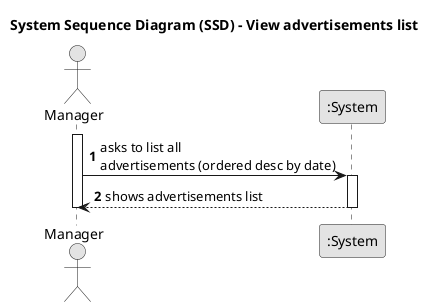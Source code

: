 @startuml
skinparam monochrome true
skinparam packageStyle rectangle
skinparam shadowing false

title System Sequence Diagram (SSD) - View advertisements list

autonumber

actor "Manager" as User
participant ":System" as System

activate User

    User -> System : asks to list all\nadvertisements (ordered desc by date)
    activate System

        System --> User : shows advertisements list
    deactivate System


deactivate User
@enduml
